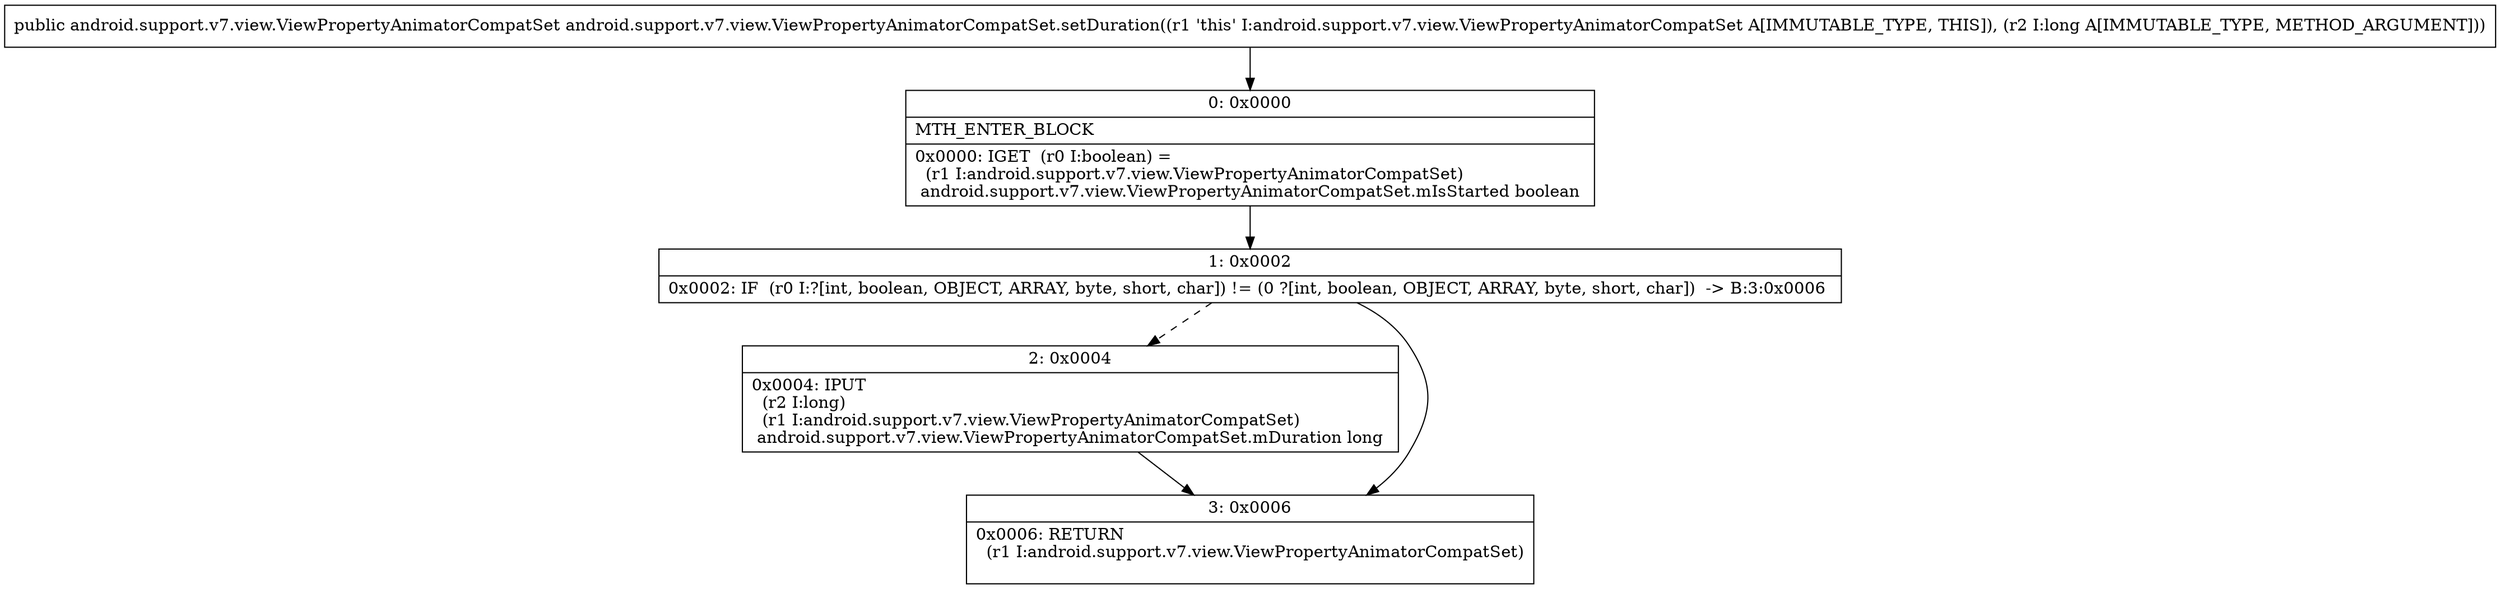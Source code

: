digraph "CFG forandroid.support.v7.view.ViewPropertyAnimatorCompatSet.setDuration(J)Landroid\/support\/v7\/view\/ViewPropertyAnimatorCompatSet;" {
Node_0 [shape=record,label="{0\:\ 0x0000|MTH_ENTER_BLOCK\l|0x0000: IGET  (r0 I:boolean) = \l  (r1 I:android.support.v7.view.ViewPropertyAnimatorCompatSet)\l android.support.v7.view.ViewPropertyAnimatorCompatSet.mIsStarted boolean \l}"];
Node_1 [shape=record,label="{1\:\ 0x0002|0x0002: IF  (r0 I:?[int, boolean, OBJECT, ARRAY, byte, short, char]) != (0 ?[int, boolean, OBJECT, ARRAY, byte, short, char])  \-\> B:3:0x0006 \l}"];
Node_2 [shape=record,label="{2\:\ 0x0004|0x0004: IPUT  \l  (r2 I:long)\l  (r1 I:android.support.v7.view.ViewPropertyAnimatorCompatSet)\l android.support.v7.view.ViewPropertyAnimatorCompatSet.mDuration long \l}"];
Node_3 [shape=record,label="{3\:\ 0x0006|0x0006: RETURN  \l  (r1 I:android.support.v7.view.ViewPropertyAnimatorCompatSet)\l \l}"];
MethodNode[shape=record,label="{public android.support.v7.view.ViewPropertyAnimatorCompatSet android.support.v7.view.ViewPropertyAnimatorCompatSet.setDuration((r1 'this' I:android.support.v7.view.ViewPropertyAnimatorCompatSet A[IMMUTABLE_TYPE, THIS]), (r2 I:long A[IMMUTABLE_TYPE, METHOD_ARGUMENT])) }"];
MethodNode -> Node_0;
Node_0 -> Node_1;
Node_1 -> Node_2[style=dashed];
Node_1 -> Node_3;
Node_2 -> Node_3;
}

